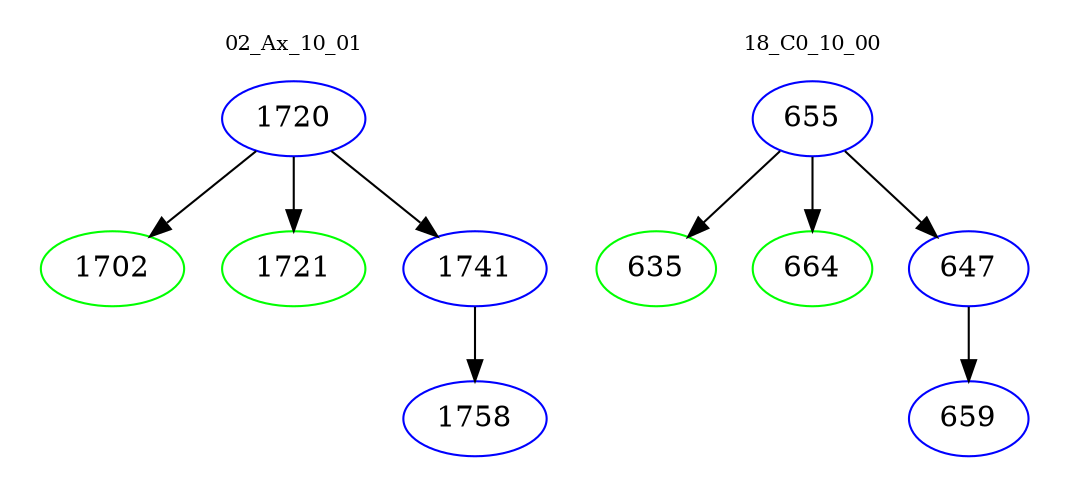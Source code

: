 digraph{
subgraph cluster_0 {
color = white
label = "02_Ax_10_01";
fontsize=10;
T0_1720 [label="1720", color="blue"]
T0_1720 -> T0_1702 [color="black"]
T0_1702 [label="1702", color="green"]
T0_1720 -> T0_1721 [color="black"]
T0_1721 [label="1721", color="green"]
T0_1720 -> T0_1741 [color="black"]
T0_1741 [label="1741", color="blue"]
T0_1741 -> T0_1758 [color="black"]
T0_1758 [label="1758", color="blue"]
}
subgraph cluster_1 {
color = white
label = "18_C0_10_00";
fontsize=10;
T1_655 [label="655", color="blue"]
T1_655 -> T1_635 [color="black"]
T1_635 [label="635", color="green"]
T1_655 -> T1_664 [color="black"]
T1_664 [label="664", color="green"]
T1_655 -> T1_647 [color="black"]
T1_647 [label="647", color="blue"]
T1_647 -> T1_659 [color="black"]
T1_659 [label="659", color="blue"]
}
}
